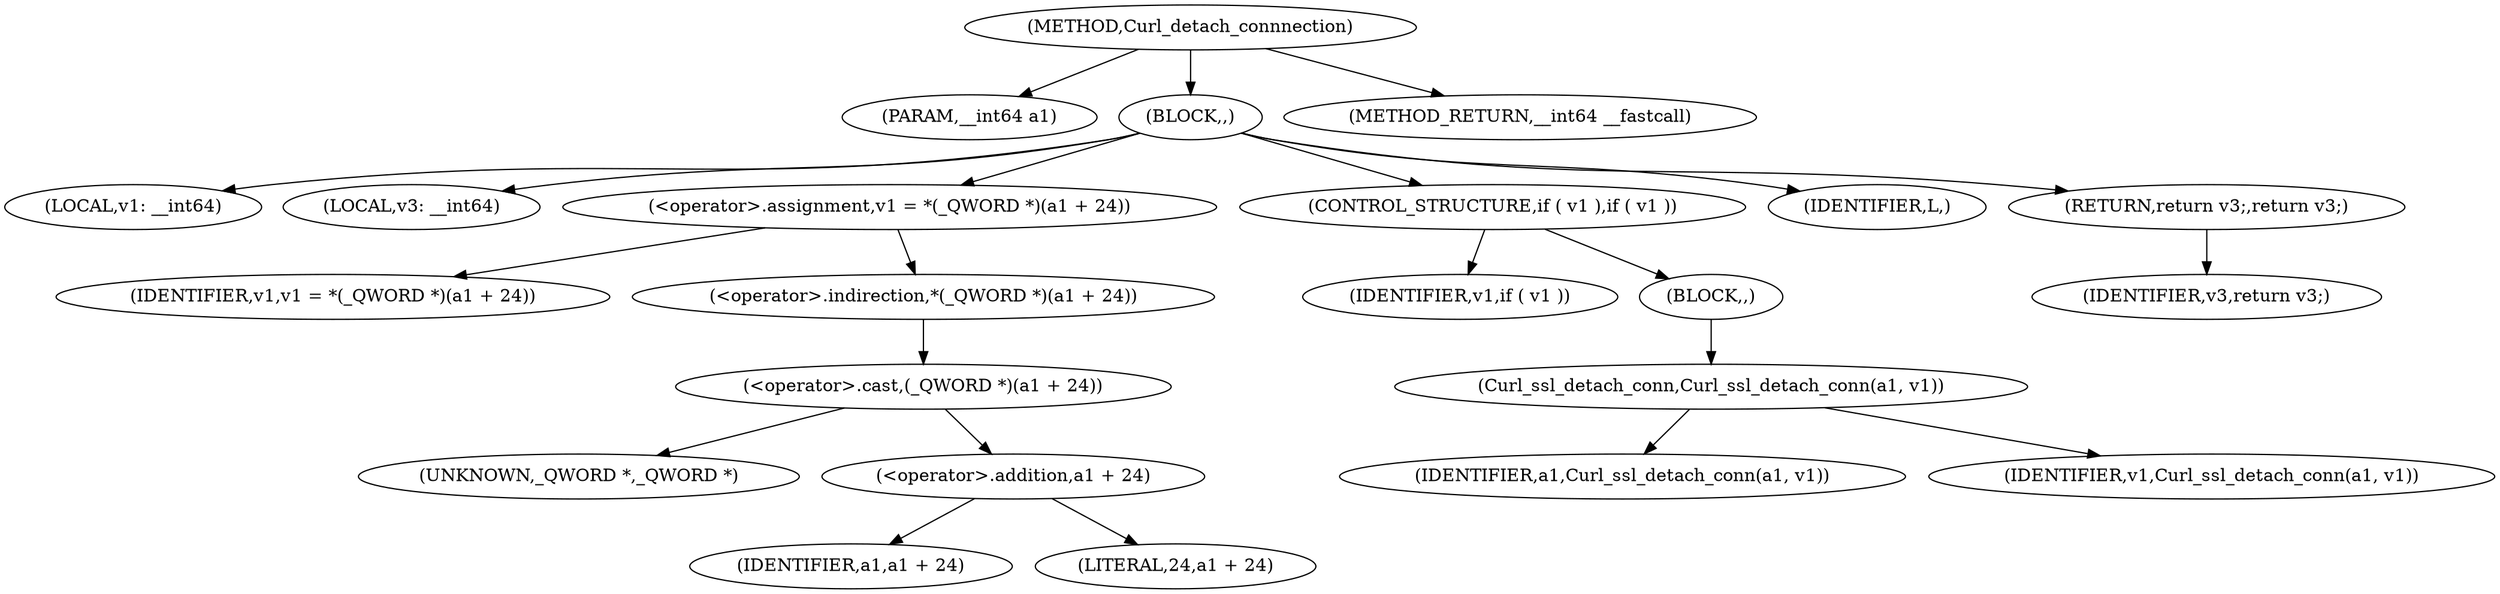 digraph Curl_detach_connnection {  
"1000103" [label = "(METHOD,Curl_detach_connnection)" ]
"1000104" [label = "(PARAM,__int64 a1)" ]
"1000105" [label = "(BLOCK,,)" ]
"1000106" [label = "(LOCAL,v1: __int64)" ]
"1000107" [label = "(LOCAL,v3: __int64)" ]
"1000108" [label = "(<operator>.assignment,v1 = *(_QWORD *)(a1 + 24))" ]
"1000109" [label = "(IDENTIFIER,v1,v1 = *(_QWORD *)(a1 + 24))" ]
"1000110" [label = "(<operator>.indirection,*(_QWORD *)(a1 + 24))" ]
"1000111" [label = "(<operator>.cast,(_QWORD *)(a1 + 24))" ]
"1000112" [label = "(UNKNOWN,_QWORD *,_QWORD *)" ]
"1000113" [label = "(<operator>.addition,a1 + 24)" ]
"1000114" [label = "(IDENTIFIER,a1,a1 + 24)" ]
"1000115" [label = "(LITERAL,24,a1 + 24)" ]
"1000116" [label = "(CONTROL_STRUCTURE,if ( v1 ),if ( v1 ))" ]
"1000117" [label = "(IDENTIFIER,v1,if ( v1 ))" ]
"1000118" [label = "(BLOCK,,)" ]
"1000119" [label = "(Curl_ssl_detach_conn,Curl_ssl_detach_conn(a1, v1))" ]
"1000120" [label = "(IDENTIFIER,a1,Curl_ssl_detach_conn(a1, v1))" ]
"1000121" [label = "(IDENTIFIER,v1,Curl_ssl_detach_conn(a1, v1))" ]
"1000122" [label = "(IDENTIFIER,L,)" ]
"1000123" [label = "(RETURN,return v3;,return v3;)" ]
"1000124" [label = "(IDENTIFIER,v3,return v3;)" ]
"1000125" [label = "(METHOD_RETURN,__int64 __fastcall)" ]
  "1000103" -> "1000104" 
  "1000103" -> "1000105" 
  "1000103" -> "1000125" 
  "1000105" -> "1000106" 
  "1000105" -> "1000107" 
  "1000105" -> "1000108" 
  "1000105" -> "1000116" 
  "1000105" -> "1000122" 
  "1000105" -> "1000123" 
  "1000108" -> "1000109" 
  "1000108" -> "1000110" 
  "1000110" -> "1000111" 
  "1000111" -> "1000112" 
  "1000111" -> "1000113" 
  "1000113" -> "1000114" 
  "1000113" -> "1000115" 
  "1000116" -> "1000117" 
  "1000116" -> "1000118" 
  "1000118" -> "1000119" 
  "1000119" -> "1000120" 
  "1000119" -> "1000121" 
  "1000123" -> "1000124" 
}
